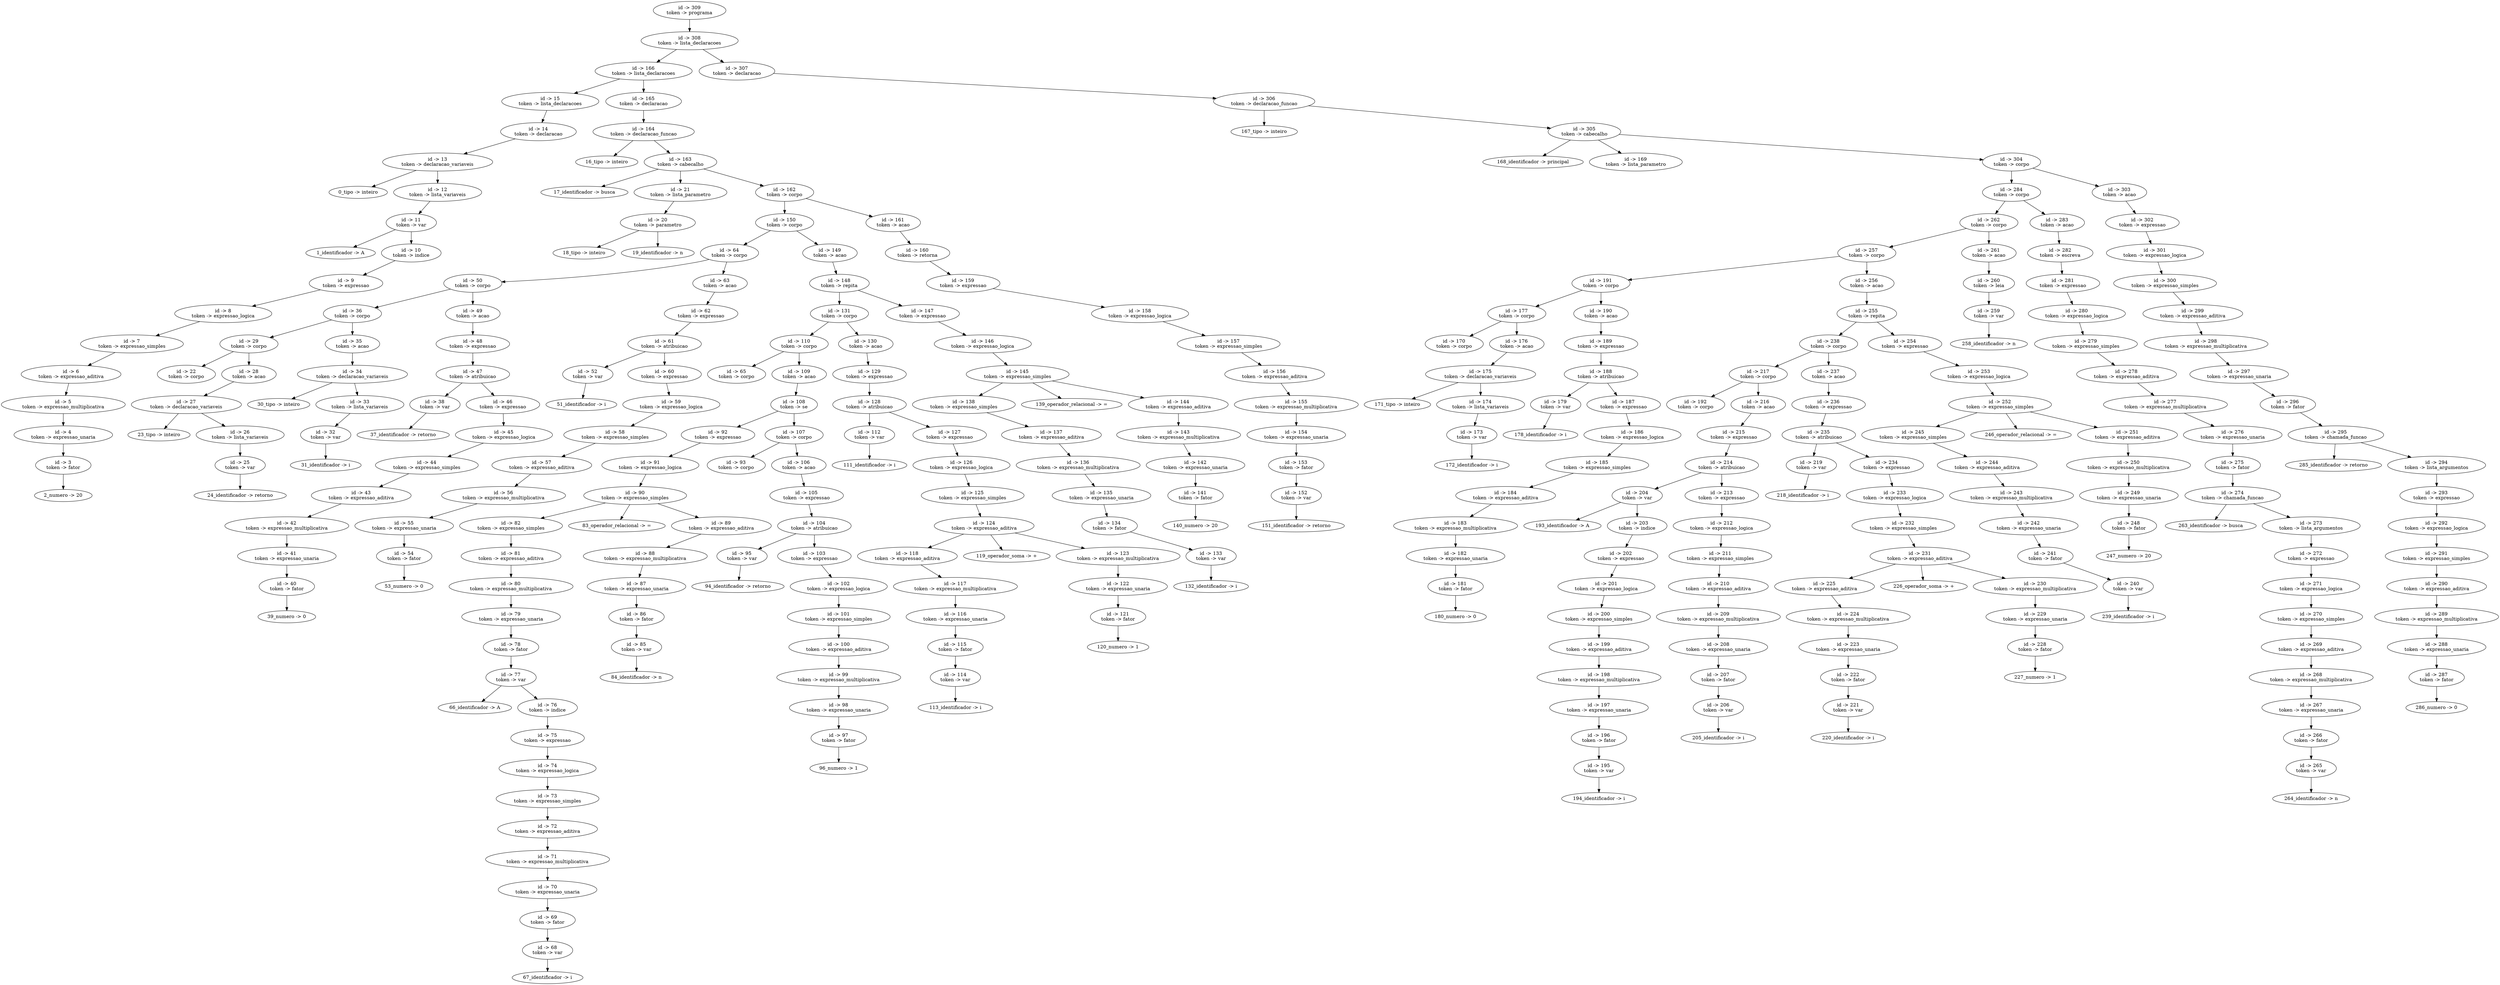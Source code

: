 // Análise sintática
digraph {
	"id -> 309
token -> programa"
	"id -> 308
token -> lista_declaracoes"
	"id -> 309
token -> programa" -> "id -> 308
token -> lista_declaracoes"
	"id -> 166
token -> lista_declaracoes"
	"id -> 308
token -> lista_declaracoes" -> "id -> 166
token -> lista_declaracoes"
	"id -> 15
token -> lista_declaracoes"
	"id -> 166
token -> lista_declaracoes" -> "id -> 15
token -> lista_declaracoes"
	"id -> 14
token -> declaracao"
	"id -> 15
token -> lista_declaracoes" -> "id -> 14
token -> declaracao"
	"id -> 13
token -> declaracao_variaveis"
	"id -> 14
token -> declaracao" -> "id -> 13
token -> declaracao_variaveis"
	"0_tipo -> inteiro"
	"id -> 13
token -> declaracao_variaveis" -> "0_tipo -> inteiro"
	"id -> 12
token -> lista_variaveis"
	"id -> 13
token -> declaracao_variaveis" -> "id -> 12
token -> lista_variaveis"
	"id -> 11
token -> var"
	"id -> 12
token -> lista_variaveis" -> "id -> 11
token -> var"
	"1_identificador -> A"
	"id -> 11
token -> var" -> "1_identificador -> A"
	"id -> 10
token -> indice"
	"id -> 11
token -> var" -> "id -> 10
token -> indice"
	"id -> 9
token -> expressao"
	"id -> 10
token -> indice" -> "id -> 9
token -> expressao"
	"id -> 8
token -> expressao_logica"
	"id -> 9
token -> expressao" -> "id -> 8
token -> expressao_logica"
	"id -> 7
token -> expressao_simples"
	"id -> 8
token -> expressao_logica" -> "id -> 7
token -> expressao_simples"
	"id -> 6
token -> expressao_aditiva"
	"id -> 7
token -> expressao_simples" -> "id -> 6
token -> expressao_aditiva"
	"id -> 5
token -> expressao_multiplicativa"
	"id -> 6
token -> expressao_aditiva" -> "id -> 5
token -> expressao_multiplicativa"
	"id -> 4
token -> expressao_unaria"
	"id -> 5
token -> expressao_multiplicativa" -> "id -> 4
token -> expressao_unaria"
	"id -> 3
token -> fator"
	"id -> 4
token -> expressao_unaria" -> "id -> 3
token -> fator"
	"2_numero -> 20"
	"id -> 3
token -> fator" -> "2_numero -> 20"
	"id -> 165
token -> declaracao"
	"id -> 166
token -> lista_declaracoes" -> "id -> 165
token -> declaracao"
	"id -> 164
token -> declaracao_funcao"
	"id -> 165
token -> declaracao" -> "id -> 164
token -> declaracao_funcao"
	"16_tipo -> inteiro"
	"id -> 164
token -> declaracao_funcao" -> "16_tipo -> inteiro"
	"id -> 163
token -> cabecalho"
	"id -> 164
token -> declaracao_funcao" -> "id -> 163
token -> cabecalho"
	"17_identificador -> busca"
	"id -> 163
token -> cabecalho" -> "17_identificador -> busca"
	"id -> 21
token -> lista_parametro"
	"id -> 163
token -> cabecalho" -> "id -> 21
token -> lista_parametro"
	"id -> 20
token -> parametro"
	"id -> 21
token -> lista_parametro" -> "id -> 20
token -> parametro"
	"18_tipo -> inteiro"
	"id -> 20
token -> parametro" -> "18_tipo -> inteiro"
	"19_identificador -> n"
	"id -> 20
token -> parametro" -> "19_identificador -> n"
	"id -> 162
token -> corpo"
	"id -> 163
token -> cabecalho" -> "id -> 162
token -> corpo"
	"id -> 150
token -> corpo"
	"id -> 162
token -> corpo" -> "id -> 150
token -> corpo"
	"id -> 64
token -> corpo"
	"id -> 150
token -> corpo" -> "id -> 64
token -> corpo"
	"id -> 50
token -> corpo"
	"id -> 64
token -> corpo" -> "id -> 50
token -> corpo"
	"id -> 36
token -> corpo"
	"id -> 50
token -> corpo" -> "id -> 36
token -> corpo"
	"id -> 29
token -> corpo"
	"id -> 36
token -> corpo" -> "id -> 29
token -> corpo"
	"id -> 22
token -> corpo"
	"id -> 29
token -> corpo" -> "id -> 22
token -> corpo"
	"id -> 28
token -> acao"
	"id -> 29
token -> corpo" -> "id -> 28
token -> acao"
	"id -> 27
token -> declaracao_variaveis"
	"id -> 28
token -> acao" -> "id -> 27
token -> declaracao_variaveis"
	"23_tipo -> inteiro"
	"id -> 27
token -> declaracao_variaveis" -> "23_tipo -> inteiro"
	"id -> 26
token -> lista_variaveis"
	"id -> 27
token -> declaracao_variaveis" -> "id -> 26
token -> lista_variaveis"
	"id -> 25
token -> var"
	"id -> 26
token -> lista_variaveis" -> "id -> 25
token -> var"
	"24_identificador -> retorno"
	"id -> 25
token -> var" -> "24_identificador -> retorno"
	"id -> 35
token -> acao"
	"id -> 36
token -> corpo" -> "id -> 35
token -> acao"
	"id -> 34
token -> declaracao_variaveis"
	"id -> 35
token -> acao" -> "id -> 34
token -> declaracao_variaveis"
	"30_tipo -> inteiro"
	"id -> 34
token -> declaracao_variaveis" -> "30_tipo -> inteiro"
	"id -> 33
token -> lista_variaveis"
	"id -> 34
token -> declaracao_variaveis" -> "id -> 33
token -> lista_variaveis"
	"id -> 32
token -> var"
	"id -> 33
token -> lista_variaveis" -> "id -> 32
token -> var"
	"31_identificador -> i"
	"id -> 32
token -> var" -> "31_identificador -> i"
	"id -> 49
token -> acao"
	"id -> 50
token -> corpo" -> "id -> 49
token -> acao"
	"id -> 48
token -> expressao"
	"id -> 49
token -> acao" -> "id -> 48
token -> expressao"
	"id -> 47
token -> atribuicao"
	"id -> 48
token -> expressao" -> "id -> 47
token -> atribuicao"
	"id -> 38
token -> var"
	"id -> 47
token -> atribuicao" -> "id -> 38
token -> var"
	"37_identificador -> retorno"
	"id -> 38
token -> var" -> "37_identificador -> retorno"
	"id -> 46
token -> expressao"
	"id -> 47
token -> atribuicao" -> "id -> 46
token -> expressao"
	"id -> 45
token -> expressao_logica"
	"id -> 46
token -> expressao" -> "id -> 45
token -> expressao_logica"
	"id -> 44
token -> expressao_simples"
	"id -> 45
token -> expressao_logica" -> "id -> 44
token -> expressao_simples"
	"id -> 43
token -> expressao_aditiva"
	"id -> 44
token -> expressao_simples" -> "id -> 43
token -> expressao_aditiva"
	"id -> 42
token -> expressao_multiplicativa"
	"id -> 43
token -> expressao_aditiva" -> "id -> 42
token -> expressao_multiplicativa"
	"id -> 41
token -> expressao_unaria"
	"id -> 42
token -> expressao_multiplicativa" -> "id -> 41
token -> expressao_unaria"
	"id -> 40
token -> fator"
	"id -> 41
token -> expressao_unaria" -> "id -> 40
token -> fator"
	"39_numero -> 0"
	"id -> 40
token -> fator" -> "39_numero -> 0"
	"id -> 63
token -> acao"
	"id -> 64
token -> corpo" -> "id -> 63
token -> acao"
	"id -> 62
token -> expressao"
	"id -> 63
token -> acao" -> "id -> 62
token -> expressao"
	"id -> 61
token -> atribuicao"
	"id -> 62
token -> expressao" -> "id -> 61
token -> atribuicao"
	"id -> 52
token -> var"
	"id -> 61
token -> atribuicao" -> "id -> 52
token -> var"
	"51_identificador -> i"
	"id -> 52
token -> var" -> "51_identificador -> i"
	"id -> 60
token -> expressao"
	"id -> 61
token -> atribuicao" -> "id -> 60
token -> expressao"
	"id -> 59
token -> expressao_logica"
	"id -> 60
token -> expressao" -> "id -> 59
token -> expressao_logica"
	"id -> 58
token -> expressao_simples"
	"id -> 59
token -> expressao_logica" -> "id -> 58
token -> expressao_simples"
	"id -> 57
token -> expressao_aditiva"
	"id -> 58
token -> expressao_simples" -> "id -> 57
token -> expressao_aditiva"
	"id -> 56
token -> expressao_multiplicativa"
	"id -> 57
token -> expressao_aditiva" -> "id -> 56
token -> expressao_multiplicativa"
	"id -> 55
token -> expressao_unaria"
	"id -> 56
token -> expressao_multiplicativa" -> "id -> 55
token -> expressao_unaria"
	"id -> 54
token -> fator"
	"id -> 55
token -> expressao_unaria" -> "id -> 54
token -> fator"
	"53_numero -> 0"
	"id -> 54
token -> fator" -> "53_numero -> 0"
	"id -> 149
token -> acao"
	"id -> 150
token -> corpo" -> "id -> 149
token -> acao"
	"id -> 148
token -> repita"
	"id -> 149
token -> acao" -> "id -> 148
token -> repita"
	"id -> 131
token -> corpo"
	"id -> 148
token -> repita" -> "id -> 131
token -> corpo"
	"id -> 110
token -> corpo"
	"id -> 131
token -> corpo" -> "id -> 110
token -> corpo"
	"id -> 65
token -> corpo"
	"id -> 110
token -> corpo" -> "id -> 65
token -> corpo"
	"id -> 109
token -> acao"
	"id -> 110
token -> corpo" -> "id -> 109
token -> acao"
	"id -> 108
token -> se"
	"id -> 109
token -> acao" -> "id -> 108
token -> se"
	"id -> 92
token -> expressao"
	"id -> 108
token -> se" -> "id -> 92
token -> expressao"
	"id -> 91
token -> expressao_logica"
	"id -> 92
token -> expressao" -> "id -> 91
token -> expressao_logica"
	"id -> 90
token -> expressao_simples"
	"id -> 91
token -> expressao_logica" -> "id -> 90
token -> expressao_simples"
	"id -> 82
token -> expressao_simples"
	"id -> 90
token -> expressao_simples" -> "id -> 82
token -> expressao_simples"
	"id -> 81
token -> expressao_aditiva"
	"id -> 82
token -> expressao_simples" -> "id -> 81
token -> expressao_aditiva"
	"id -> 80
token -> expressao_multiplicativa"
	"id -> 81
token -> expressao_aditiva" -> "id -> 80
token -> expressao_multiplicativa"
	"id -> 79
token -> expressao_unaria"
	"id -> 80
token -> expressao_multiplicativa" -> "id -> 79
token -> expressao_unaria"
	"id -> 78
token -> fator"
	"id -> 79
token -> expressao_unaria" -> "id -> 78
token -> fator"
	"id -> 77
token -> var"
	"id -> 78
token -> fator" -> "id -> 77
token -> var"
	"66_identificador -> A"
	"id -> 77
token -> var" -> "66_identificador -> A"
	"id -> 76
token -> indice"
	"id -> 77
token -> var" -> "id -> 76
token -> indice"
	"id -> 75
token -> expressao"
	"id -> 76
token -> indice" -> "id -> 75
token -> expressao"
	"id -> 74
token -> expressao_logica"
	"id -> 75
token -> expressao" -> "id -> 74
token -> expressao_logica"
	"id -> 73
token -> expressao_simples"
	"id -> 74
token -> expressao_logica" -> "id -> 73
token -> expressao_simples"
	"id -> 72
token -> expressao_aditiva"
	"id -> 73
token -> expressao_simples" -> "id -> 72
token -> expressao_aditiva"
	"id -> 71
token -> expressao_multiplicativa"
	"id -> 72
token -> expressao_aditiva" -> "id -> 71
token -> expressao_multiplicativa"
	"id -> 70
token -> expressao_unaria"
	"id -> 71
token -> expressao_multiplicativa" -> "id -> 70
token -> expressao_unaria"
	"id -> 69
token -> fator"
	"id -> 70
token -> expressao_unaria" -> "id -> 69
token -> fator"
	"id -> 68
token -> var"
	"id -> 69
token -> fator" -> "id -> 68
token -> var"
	"67_identificador -> i"
	"id -> 68
token -> var" -> "67_identificador -> i"
	"83_operador_relacional -> ="
	"id -> 90
token -> expressao_simples" -> "83_operador_relacional -> ="
	"id -> 89
token -> expressao_aditiva"
	"id -> 90
token -> expressao_simples" -> "id -> 89
token -> expressao_aditiva"
	"id -> 88
token -> expressao_multiplicativa"
	"id -> 89
token -> expressao_aditiva" -> "id -> 88
token -> expressao_multiplicativa"
	"id -> 87
token -> expressao_unaria"
	"id -> 88
token -> expressao_multiplicativa" -> "id -> 87
token -> expressao_unaria"
	"id -> 86
token -> fator"
	"id -> 87
token -> expressao_unaria" -> "id -> 86
token -> fator"
	"id -> 85
token -> var"
	"id -> 86
token -> fator" -> "id -> 85
token -> var"
	"84_identificador -> n"
	"id -> 85
token -> var" -> "84_identificador -> n"
	"id -> 107
token -> corpo"
	"id -> 108
token -> se" -> "id -> 107
token -> corpo"
	"id -> 93
token -> corpo"
	"id -> 107
token -> corpo" -> "id -> 93
token -> corpo"
	"id -> 106
token -> acao"
	"id -> 107
token -> corpo" -> "id -> 106
token -> acao"
	"id -> 105
token -> expressao"
	"id -> 106
token -> acao" -> "id -> 105
token -> expressao"
	"id -> 104
token -> atribuicao"
	"id -> 105
token -> expressao" -> "id -> 104
token -> atribuicao"
	"id -> 95
token -> var"
	"id -> 104
token -> atribuicao" -> "id -> 95
token -> var"
	"94_identificador -> retorno"
	"id -> 95
token -> var" -> "94_identificador -> retorno"
	"id -> 103
token -> expressao"
	"id -> 104
token -> atribuicao" -> "id -> 103
token -> expressao"
	"id -> 102
token -> expressao_logica"
	"id -> 103
token -> expressao" -> "id -> 102
token -> expressao_logica"
	"id -> 101
token -> expressao_simples"
	"id -> 102
token -> expressao_logica" -> "id -> 101
token -> expressao_simples"
	"id -> 100
token -> expressao_aditiva"
	"id -> 101
token -> expressao_simples" -> "id -> 100
token -> expressao_aditiva"
	"id -> 99
token -> expressao_multiplicativa"
	"id -> 100
token -> expressao_aditiva" -> "id -> 99
token -> expressao_multiplicativa"
	"id -> 98
token -> expressao_unaria"
	"id -> 99
token -> expressao_multiplicativa" -> "id -> 98
token -> expressao_unaria"
	"id -> 97
token -> fator"
	"id -> 98
token -> expressao_unaria" -> "id -> 97
token -> fator"
	"96_numero -> 1"
	"id -> 97
token -> fator" -> "96_numero -> 1"
	"id -> 130
token -> acao"
	"id -> 131
token -> corpo" -> "id -> 130
token -> acao"
	"id -> 129
token -> expressao"
	"id -> 130
token -> acao" -> "id -> 129
token -> expressao"
	"id -> 128
token -> atribuicao"
	"id -> 129
token -> expressao" -> "id -> 128
token -> atribuicao"
	"id -> 112
token -> var"
	"id -> 128
token -> atribuicao" -> "id -> 112
token -> var"
	"111_identificador -> i"
	"id -> 112
token -> var" -> "111_identificador -> i"
	"id -> 127
token -> expressao"
	"id -> 128
token -> atribuicao" -> "id -> 127
token -> expressao"
	"id -> 126
token -> expressao_logica"
	"id -> 127
token -> expressao" -> "id -> 126
token -> expressao_logica"
	"id -> 125
token -> expressao_simples"
	"id -> 126
token -> expressao_logica" -> "id -> 125
token -> expressao_simples"
	"id -> 124
token -> expressao_aditiva"
	"id -> 125
token -> expressao_simples" -> "id -> 124
token -> expressao_aditiva"
	"id -> 118
token -> expressao_aditiva"
	"id -> 124
token -> expressao_aditiva" -> "id -> 118
token -> expressao_aditiva"
	"id -> 117
token -> expressao_multiplicativa"
	"id -> 118
token -> expressao_aditiva" -> "id -> 117
token -> expressao_multiplicativa"
	"id -> 116
token -> expressao_unaria"
	"id -> 117
token -> expressao_multiplicativa" -> "id -> 116
token -> expressao_unaria"
	"id -> 115
token -> fator"
	"id -> 116
token -> expressao_unaria" -> "id -> 115
token -> fator"
	"id -> 114
token -> var"
	"id -> 115
token -> fator" -> "id -> 114
token -> var"
	"113_identificador -> i"
	"id -> 114
token -> var" -> "113_identificador -> i"
	"119_operador_soma -> +"
	"id -> 124
token -> expressao_aditiva" -> "119_operador_soma -> +"
	"id -> 123
token -> expressao_multiplicativa"
	"id -> 124
token -> expressao_aditiva" -> "id -> 123
token -> expressao_multiplicativa"
	"id -> 122
token -> expressao_unaria"
	"id -> 123
token -> expressao_multiplicativa" -> "id -> 122
token -> expressao_unaria"
	"id -> 121
token -> fator"
	"id -> 122
token -> expressao_unaria" -> "id -> 121
token -> fator"
	"120_numero -> 1"
	"id -> 121
token -> fator" -> "120_numero -> 1"
	"id -> 147
token -> expressao"
	"id -> 148
token -> repita" -> "id -> 147
token -> expressao"
	"id -> 146
token -> expressao_logica"
	"id -> 147
token -> expressao" -> "id -> 146
token -> expressao_logica"
	"id -> 145
token -> expressao_simples"
	"id -> 146
token -> expressao_logica" -> "id -> 145
token -> expressao_simples"
	"id -> 138
token -> expressao_simples"
	"id -> 145
token -> expressao_simples" -> "id -> 138
token -> expressao_simples"
	"id -> 137
token -> expressao_aditiva"
	"id -> 138
token -> expressao_simples" -> "id -> 137
token -> expressao_aditiva"
	"id -> 136
token -> expressao_multiplicativa"
	"id -> 137
token -> expressao_aditiva" -> "id -> 136
token -> expressao_multiplicativa"
	"id -> 135
token -> expressao_unaria"
	"id -> 136
token -> expressao_multiplicativa" -> "id -> 135
token -> expressao_unaria"
	"id -> 134
token -> fator"
	"id -> 135
token -> expressao_unaria" -> "id -> 134
token -> fator"
	"id -> 133
token -> var"
	"id -> 134
token -> fator" -> "id -> 133
token -> var"
	"132_identificador -> i"
	"id -> 133
token -> var" -> "132_identificador -> i"
	"139_operador_relacional -> ="
	"id -> 145
token -> expressao_simples" -> "139_operador_relacional -> ="
	"id -> 144
token -> expressao_aditiva"
	"id -> 145
token -> expressao_simples" -> "id -> 144
token -> expressao_aditiva"
	"id -> 143
token -> expressao_multiplicativa"
	"id -> 144
token -> expressao_aditiva" -> "id -> 143
token -> expressao_multiplicativa"
	"id -> 142
token -> expressao_unaria"
	"id -> 143
token -> expressao_multiplicativa" -> "id -> 142
token -> expressao_unaria"
	"id -> 141
token -> fator"
	"id -> 142
token -> expressao_unaria" -> "id -> 141
token -> fator"
	"140_numero -> 20"
	"id -> 141
token -> fator" -> "140_numero -> 20"
	"id -> 161
token -> acao"
	"id -> 162
token -> corpo" -> "id -> 161
token -> acao"
	"id -> 160
token -> retorna"
	"id -> 161
token -> acao" -> "id -> 160
token -> retorna"
	"id -> 159
token -> expressao"
	"id -> 160
token -> retorna" -> "id -> 159
token -> expressao"
	"id -> 158
token -> expressao_logica"
	"id -> 159
token -> expressao" -> "id -> 158
token -> expressao_logica"
	"id -> 157
token -> expressao_simples"
	"id -> 158
token -> expressao_logica" -> "id -> 157
token -> expressao_simples"
	"id -> 156
token -> expressao_aditiva"
	"id -> 157
token -> expressao_simples" -> "id -> 156
token -> expressao_aditiva"
	"id -> 155
token -> expressao_multiplicativa"
	"id -> 156
token -> expressao_aditiva" -> "id -> 155
token -> expressao_multiplicativa"
	"id -> 154
token -> expressao_unaria"
	"id -> 155
token -> expressao_multiplicativa" -> "id -> 154
token -> expressao_unaria"
	"id -> 153
token -> fator"
	"id -> 154
token -> expressao_unaria" -> "id -> 153
token -> fator"
	"id -> 152
token -> var"
	"id -> 153
token -> fator" -> "id -> 152
token -> var"
	"151_identificador -> retorno"
	"id -> 152
token -> var" -> "151_identificador -> retorno"
	"id -> 307
token -> declaracao"
	"id -> 308
token -> lista_declaracoes" -> "id -> 307
token -> declaracao"
	"id -> 306
token -> declaracao_funcao"
	"id -> 307
token -> declaracao" -> "id -> 306
token -> declaracao_funcao"
	"167_tipo -> inteiro"
	"id -> 306
token -> declaracao_funcao" -> "167_tipo -> inteiro"
	"id -> 305
token -> cabecalho"
	"id -> 306
token -> declaracao_funcao" -> "id -> 305
token -> cabecalho"
	"168_identificador -> principal"
	"id -> 305
token -> cabecalho" -> "168_identificador -> principal"
	"id -> 169
token -> lista_parametro"
	"id -> 305
token -> cabecalho" -> "id -> 169
token -> lista_parametro"
	"id -> 304
token -> corpo"
	"id -> 305
token -> cabecalho" -> "id -> 304
token -> corpo"
	"id -> 284
token -> corpo"
	"id -> 304
token -> corpo" -> "id -> 284
token -> corpo"
	"id -> 262
token -> corpo"
	"id -> 284
token -> corpo" -> "id -> 262
token -> corpo"
	"id -> 257
token -> corpo"
	"id -> 262
token -> corpo" -> "id -> 257
token -> corpo"
	"id -> 191
token -> corpo"
	"id -> 257
token -> corpo" -> "id -> 191
token -> corpo"
	"id -> 177
token -> corpo"
	"id -> 191
token -> corpo" -> "id -> 177
token -> corpo"
	"id -> 170
token -> corpo"
	"id -> 177
token -> corpo" -> "id -> 170
token -> corpo"
	"id -> 176
token -> acao"
	"id -> 177
token -> corpo" -> "id -> 176
token -> acao"
	"id -> 175
token -> declaracao_variaveis"
	"id -> 176
token -> acao" -> "id -> 175
token -> declaracao_variaveis"
	"171_tipo -> inteiro"
	"id -> 175
token -> declaracao_variaveis" -> "171_tipo -> inteiro"
	"id -> 174
token -> lista_variaveis"
	"id -> 175
token -> declaracao_variaveis" -> "id -> 174
token -> lista_variaveis"
	"id -> 173
token -> var"
	"id -> 174
token -> lista_variaveis" -> "id -> 173
token -> var"
	"172_identificador -> i"
	"id -> 173
token -> var" -> "172_identificador -> i"
	"id -> 190
token -> acao"
	"id -> 191
token -> corpo" -> "id -> 190
token -> acao"
	"id -> 189
token -> expressao"
	"id -> 190
token -> acao" -> "id -> 189
token -> expressao"
	"id -> 188
token -> atribuicao"
	"id -> 189
token -> expressao" -> "id -> 188
token -> atribuicao"
	"id -> 179
token -> var"
	"id -> 188
token -> atribuicao" -> "id -> 179
token -> var"
	"178_identificador -> i"
	"id -> 179
token -> var" -> "178_identificador -> i"
	"id -> 187
token -> expressao"
	"id -> 188
token -> atribuicao" -> "id -> 187
token -> expressao"
	"id -> 186
token -> expressao_logica"
	"id -> 187
token -> expressao" -> "id -> 186
token -> expressao_logica"
	"id -> 185
token -> expressao_simples"
	"id -> 186
token -> expressao_logica" -> "id -> 185
token -> expressao_simples"
	"id -> 184
token -> expressao_aditiva"
	"id -> 185
token -> expressao_simples" -> "id -> 184
token -> expressao_aditiva"
	"id -> 183
token -> expressao_multiplicativa"
	"id -> 184
token -> expressao_aditiva" -> "id -> 183
token -> expressao_multiplicativa"
	"id -> 182
token -> expressao_unaria"
	"id -> 183
token -> expressao_multiplicativa" -> "id -> 182
token -> expressao_unaria"
	"id -> 181
token -> fator"
	"id -> 182
token -> expressao_unaria" -> "id -> 181
token -> fator"
	"180_numero -> 0"
	"id -> 181
token -> fator" -> "180_numero -> 0"
	"id -> 256
token -> acao"
	"id -> 257
token -> corpo" -> "id -> 256
token -> acao"
	"id -> 255
token -> repita"
	"id -> 256
token -> acao" -> "id -> 255
token -> repita"
	"id -> 238
token -> corpo"
	"id -> 255
token -> repita" -> "id -> 238
token -> corpo"
	"id -> 217
token -> corpo"
	"id -> 238
token -> corpo" -> "id -> 217
token -> corpo"
	"id -> 192
token -> corpo"
	"id -> 217
token -> corpo" -> "id -> 192
token -> corpo"
	"id -> 216
token -> acao"
	"id -> 217
token -> corpo" -> "id -> 216
token -> acao"
	"id -> 215
token -> expressao"
	"id -> 216
token -> acao" -> "id -> 215
token -> expressao"
	"id -> 214
token -> atribuicao"
	"id -> 215
token -> expressao" -> "id -> 214
token -> atribuicao"
	"id -> 204
token -> var"
	"id -> 214
token -> atribuicao" -> "id -> 204
token -> var"
	"193_identificador -> A"
	"id -> 204
token -> var" -> "193_identificador -> A"
	"id -> 203
token -> indice"
	"id -> 204
token -> var" -> "id -> 203
token -> indice"
	"id -> 202
token -> expressao"
	"id -> 203
token -> indice" -> "id -> 202
token -> expressao"
	"id -> 201
token -> expressao_logica"
	"id -> 202
token -> expressao" -> "id -> 201
token -> expressao_logica"
	"id -> 200
token -> expressao_simples"
	"id -> 201
token -> expressao_logica" -> "id -> 200
token -> expressao_simples"
	"id -> 199
token -> expressao_aditiva"
	"id -> 200
token -> expressao_simples" -> "id -> 199
token -> expressao_aditiva"
	"id -> 198
token -> expressao_multiplicativa"
	"id -> 199
token -> expressao_aditiva" -> "id -> 198
token -> expressao_multiplicativa"
	"id -> 197
token -> expressao_unaria"
	"id -> 198
token -> expressao_multiplicativa" -> "id -> 197
token -> expressao_unaria"
	"id -> 196
token -> fator"
	"id -> 197
token -> expressao_unaria" -> "id -> 196
token -> fator"
	"id -> 195
token -> var"
	"id -> 196
token -> fator" -> "id -> 195
token -> var"
	"194_identificador -> i"
	"id -> 195
token -> var" -> "194_identificador -> i"
	"id -> 213
token -> expressao"
	"id -> 214
token -> atribuicao" -> "id -> 213
token -> expressao"
	"id -> 212
token -> expressao_logica"
	"id -> 213
token -> expressao" -> "id -> 212
token -> expressao_logica"
	"id -> 211
token -> expressao_simples"
	"id -> 212
token -> expressao_logica" -> "id -> 211
token -> expressao_simples"
	"id -> 210
token -> expressao_aditiva"
	"id -> 211
token -> expressao_simples" -> "id -> 210
token -> expressao_aditiva"
	"id -> 209
token -> expressao_multiplicativa"
	"id -> 210
token -> expressao_aditiva" -> "id -> 209
token -> expressao_multiplicativa"
	"id -> 208
token -> expressao_unaria"
	"id -> 209
token -> expressao_multiplicativa" -> "id -> 208
token -> expressao_unaria"
	"id -> 207
token -> fator"
	"id -> 208
token -> expressao_unaria" -> "id -> 207
token -> fator"
	"id -> 206
token -> var"
	"id -> 207
token -> fator" -> "id -> 206
token -> var"
	"205_identificador -> i"
	"id -> 206
token -> var" -> "205_identificador -> i"
	"id -> 237
token -> acao"
	"id -> 238
token -> corpo" -> "id -> 237
token -> acao"
	"id -> 236
token -> expressao"
	"id -> 237
token -> acao" -> "id -> 236
token -> expressao"
	"id -> 235
token -> atribuicao"
	"id -> 236
token -> expressao" -> "id -> 235
token -> atribuicao"
	"id -> 219
token -> var"
	"id -> 235
token -> atribuicao" -> "id -> 219
token -> var"
	"218_identificador -> i"
	"id -> 219
token -> var" -> "218_identificador -> i"
	"id -> 234
token -> expressao"
	"id -> 235
token -> atribuicao" -> "id -> 234
token -> expressao"
	"id -> 233
token -> expressao_logica"
	"id -> 234
token -> expressao" -> "id -> 233
token -> expressao_logica"
	"id -> 232
token -> expressao_simples"
	"id -> 233
token -> expressao_logica" -> "id -> 232
token -> expressao_simples"
	"id -> 231
token -> expressao_aditiva"
	"id -> 232
token -> expressao_simples" -> "id -> 231
token -> expressao_aditiva"
	"id -> 225
token -> expressao_aditiva"
	"id -> 231
token -> expressao_aditiva" -> "id -> 225
token -> expressao_aditiva"
	"id -> 224
token -> expressao_multiplicativa"
	"id -> 225
token -> expressao_aditiva" -> "id -> 224
token -> expressao_multiplicativa"
	"id -> 223
token -> expressao_unaria"
	"id -> 224
token -> expressao_multiplicativa" -> "id -> 223
token -> expressao_unaria"
	"id -> 222
token -> fator"
	"id -> 223
token -> expressao_unaria" -> "id -> 222
token -> fator"
	"id -> 221
token -> var"
	"id -> 222
token -> fator" -> "id -> 221
token -> var"
	"220_identificador -> i"
	"id -> 221
token -> var" -> "220_identificador -> i"
	"226_operador_soma -> +"
	"id -> 231
token -> expressao_aditiva" -> "226_operador_soma -> +"
	"id -> 230
token -> expressao_multiplicativa"
	"id -> 231
token -> expressao_aditiva" -> "id -> 230
token -> expressao_multiplicativa"
	"id -> 229
token -> expressao_unaria"
	"id -> 230
token -> expressao_multiplicativa" -> "id -> 229
token -> expressao_unaria"
	"id -> 228
token -> fator"
	"id -> 229
token -> expressao_unaria" -> "id -> 228
token -> fator"
	"227_numero -> 1"
	"id -> 228
token -> fator" -> "227_numero -> 1"
	"id -> 254
token -> expressao"
	"id -> 255
token -> repita" -> "id -> 254
token -> expressao"
	"id -> 253
token -> expressao_logica"
	"id -> 254
token -> expressao" -> "id -> 253
token -> expressao_logica"
	"id -> 252
token -> expressao_simples"
	"id -> 253
token -> expressao_logica" -> "id -> 252
token -> expressao_simples"
	"id -> 245
token -> expressao_simples"
	"id -> 252
token -> expressao_simples" -> "id -> 245
token -> expressao_simples"
	"id -> 244
token -> expressao_aditiva"
	"id -> 245
token -> expressao_simples" -> "id -> 244
token -> expressao_aditiva"
	"id -> 243
token -> expressao_multiplicativa"
	"id -> 244
token -> expressao_aditiva" -> "id -> 243
token -> expressao_multiplicativa"
	"id -> 242
token -> expressao_unaria"
	"id -> 243
token -> expressao_multiplicativa" -> "id -> 242
token -> expressao_unaria"
	"id -> 241
token -> fator"
	"id -> 242
token -> expressao_unaria" -> "id -> 241
token -> fator"
	"id -> 240
token -> var"
	"id -> 241
token -> fator" -> "id -> 240
token -> var"
	"239_identificador -> i"
	"id -> 240
token -> var" -> "239_identificador -> i"
	"246_operador_relacional -> ="
	"id -> 252
token -> expressao_simples" -> "246_operador_relacional -> ="
	"id -> 251
token -> expressao_aditiva"
	"id -> 252
token -> expressao_simples" -> "id -> 251
token -> expressao_aditiva"
	"id -> 250
token -> expressao_multiplicativa"
	"id -> 251
token -> expressao_aditiva" -> "id -> 250
token -> expressao_multiplicativa"
	"id -> 249
token -> expressao_unaria"
	"id -> 250
token -> expressao_multiplicativa" -> "id -> 249
token -> expressao_unaria"
	"id -> 248
token -> fator"
	"id -> 249
token -> expressao_unaria" -> "id -> 248
token -> fator"
	"247_numero -> 20"
	"id -> 248
token -> fator" -> "247_numero -> 20"
	"id -> 261
token -> acao"
	"id -> 262
token -> corpo" -> "id -> 261
token -> acao"
	"id -> 260
token -> leia"
	"id -> 261
token -> acao" -> "id -> 260
token -> leia"
	"id -> 259
token -> var"
	"id -> 260
token -> leia" -> "id -> 259
token -> var"
	"258_identificador -> n"
	"id -> 259
token -> var" -> "258_identificador -> n"
	"id -> 283
token -> acao"
	"id -> 284
token -> corpo" -> "id -> 283
token -> acao"
	"id -> 282
token -> escreva"
	"id -> 283
token -> acao" -> "id -> 282
token -> escreva"
	"id -> 281
token -> expressao"
	"id -> 282
token -> escreva" -> "id -> 281
token -> expressao"
	"id -> 280
token -> expressao_logica"
	"id -> 281
token -> expressao" -> "id -> 280
token -> expressao_logica"
	"id -> 279
token -> expressao_simples"
	"id -> 280
token -> expressao_logica" -> "id -> 279
token -> expressao_simples"
	"id -> 278
token -> expressao_aditiva"
	"id -> 279
token -> expressao_simples" -> "id -> 278
token -> expressao_aditiva"
	"id -> 277
token -> expressao_multiplicativa"
	"id -> 278
token -> expressao_aditiva" -> "id -> 277
token -> expressao_multiplicativa"
	"id -> 276
token -> expressao_unaria"
	"id -> 277
token -> expressao_multiplicativa" -> "id -> 276
token -> expressao_unaria"
	"id -> 275
token -> fator"
	"id -> 276
token -> expressao_unaria" -> "id -> 275
token -> fator"
	"id -> 274
token -> chamada_funcao"
	"id -> 275
token -> fator" -> "id -> 274
token -> chamada_funcao"
	"263_identificador -> busca"
	"id -> 274
token -> chamada_funcao" -> "263_identificador -> busca"
	"id -> 273
token -> lista_argumentos"
	"id -> 274
token -> chamada_funcao" -> "id -> 273
token -> lista_argumentos"
	"id -> 272
token -> expressao"
	"id -> 273
token -> lista_argumentos" -> "id -> 272
token -> expressao"
	"id -> 271
token -> expressao_logica"
	"id -> 272
token -> expressao" -> "id -> 271
token -> expressao_logica"
	"id -> 270
token -> expressao_simples"
	"id -> 271
token -> expressao_logica" -> "id -> 270
token -> expressao_simples"
	"id -> 269
token -> expressao_aditiva"
	"id -> 270
token -> expressao_simples" -> "id -> 269
token -> expressao_aditiva"
	"id -> 268
token -> expressao_multiplicativa"
	"id -> 269
token -> expressao_aditiva" -> "id -> 268
token -> expressao_multiplicativa"
	"id -> 267
token -> expressao_unaria"
	"id -> 268
token -> expressao_multiplicativa" -> "id -> 267
token -> expressao_unaria"
	"id -> 266
token -> fator"
	"id -> 267
token -> expressao_unaria" -> "id -> 266
token -> fator"
	"id -> 265
token -> var"
	"id -> 266
token -> fator" -> "id -> 265
token -> var"
	"264_identificador -> n"
	"id -> 265
token -> var" -> "264_identificador -> n"
	"id -> 303
token -> acao"
	"id -> 304
token -> corpo" -> "id -> 303
token -> acao"
	"id -> 302
token -> expressao"
	"id -> 303
token -> acao" -> "id -> 302
token -> expressao"
	"id -> 301
token -> expressao_logica"
	"id -> 302
token -> expressao" -> "id -> 301
token -> expressao_logica"
	"id -> 300
token -> expressao_simples"
	"id -> 301
token -> expressao_logica" -> "id -> 300
token -> expressao_simples"
	"id -> 299
token -> expressao_aditiva"
	"id -> 300
token -> expressao_simples" -> "id -> 299
token -> expressao_aditiva"
	"id -> 298
token -> expressao_multiplicativa"
	"id -> 299
token -> expressao_aditiva" -> "id -> 298
token -> expressao_multiplicativa"
	"id -> 297
token -> expressao_unaria"
	"id -> 298
token -> expressao_multiplicativa" -> "id -> 297
token -> expressao_unaria"
	"id -> 296
token -> fator"
	"id -> 297
token -> expressao_unaria" -> "id -> 296
token -> fator"
	"id -> 295
token -> chamada_funcao"
	"id -> 296
token -> fator" -> "id -> 295
token -> chamada_funcao"
	"285_identificador -> retorno"
	"id -> 295
token -> chamada_funcao" -> "285_identificador -> retorno"
	"id -> 294
token -> lista_argumentos"
	"id -> 295
token -> chamada_funcao" -> "id -> 294
token -> lista_argumentos"
	"id -> 293
token -> expressao"
	"id -> 294
token -> lista_argumentos" -> "id -> 293
token -> expressao"
	"id -> 292
token -> expressao_logica"
	"id -> 293
token -> expressao" -> "id -> 292
token -> expressao_logica"
	"id -> 291
token -> expressao_simples"
	"id -> 292
token -> expressao_logica" -> "id -> 291
token -> expressao_simples"
	"id -> 290
token -> expressao_aditiva"
	"id -> 291
token -> expressao_simples" -> "id -> 290
token -> expressao_aditiva"
	"id -> 289
token -> expressao_multiplicativa"
	"id -> 290
token -> expressao_aditiva" -> "id -> 289
token -> expressao_multiplicativa"
	"id -> 288
token -> expressao_unaria"
	"id -> 289
token -> expressao_multiplicativa" -> "id -> 288
token -> expressao_unaria"
	"id -> 287
token -> fator"
	"id -> 288
token -> expressao_unaria" -> "id -> 287
token -> fator"
	"286_numero -> 0"
	"id -> 287
token -> fator" -> "286_numero -> 0"
}
